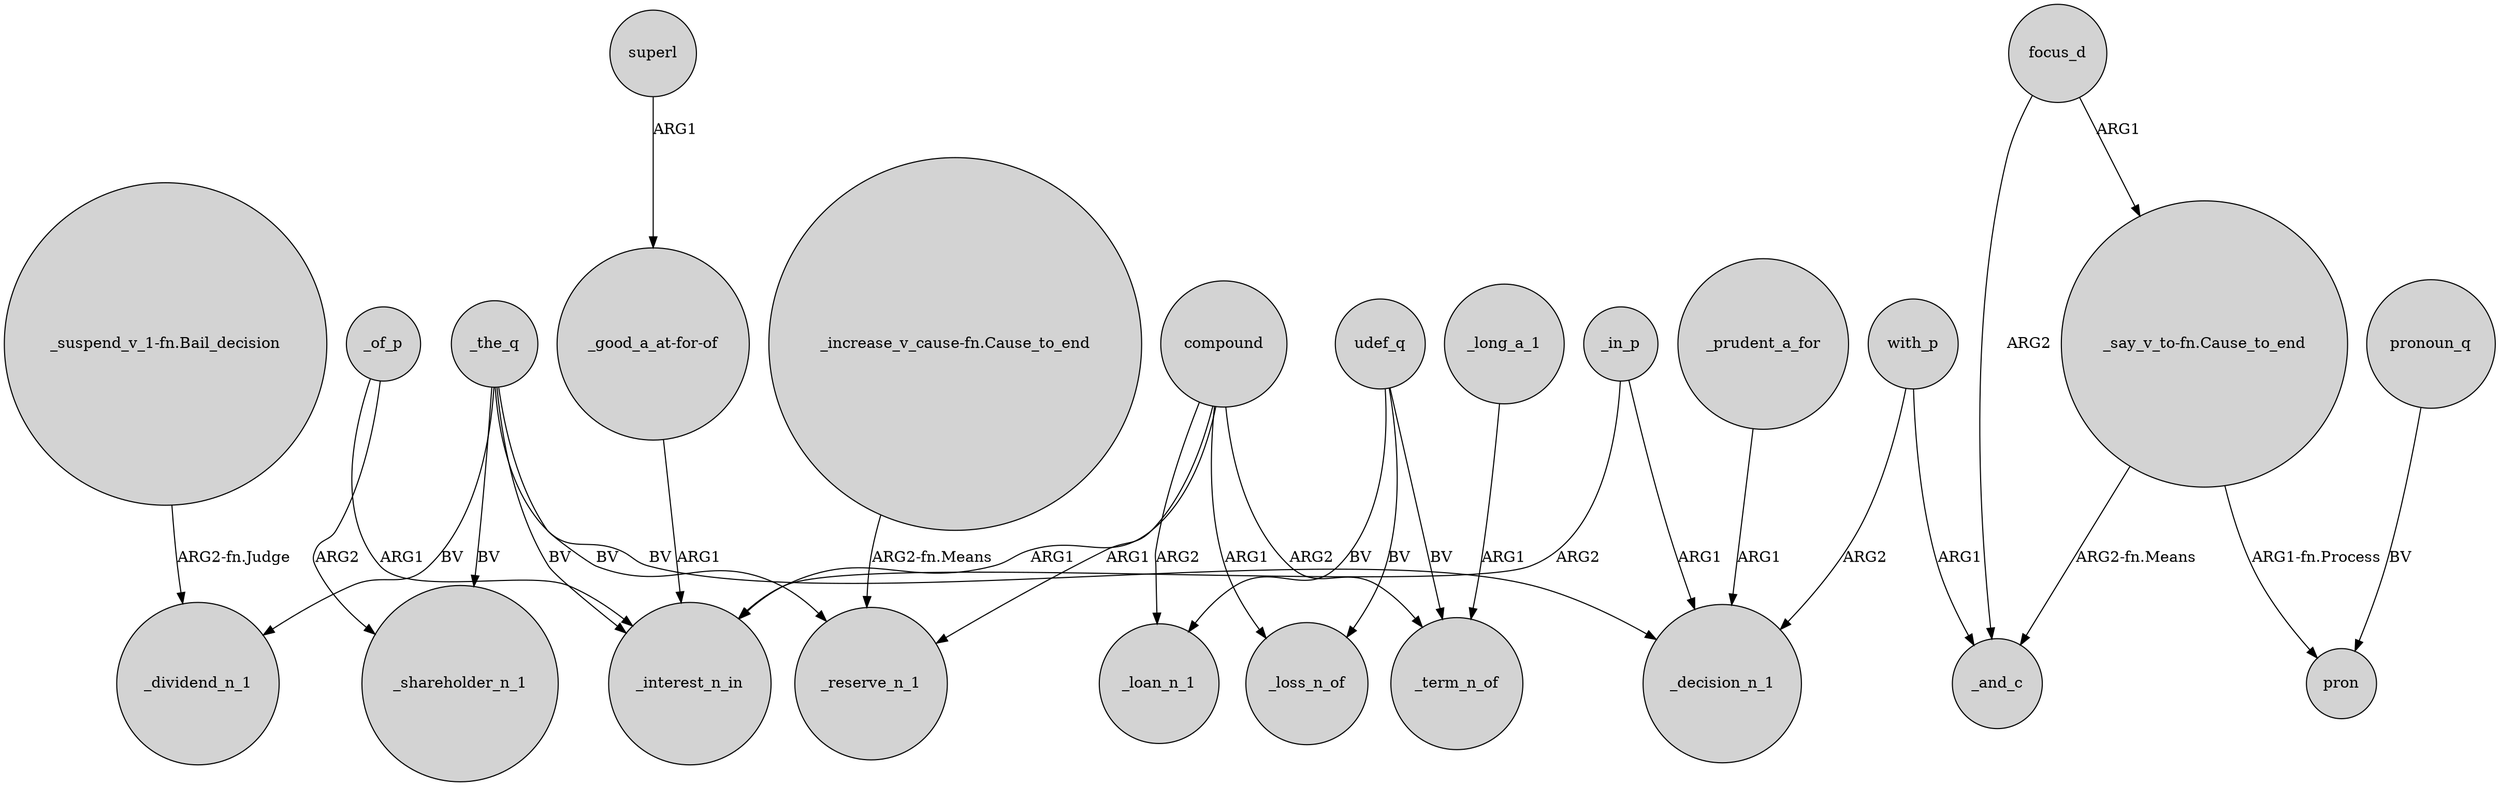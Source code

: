 digraph {
	node [shape=circle style=filled]
	superl -> "_good_a_at-for-of" [label=ARG1]
	udef_q -> _term_n_of [label=BV]
	_the_q -> _dividend_n_1 [label=BV]
	"_say_v_to-fn.Cause_to_end" -> _and_c [label="ARG2-fn.Means"]
	_the_q -> _reserve_n_1 [label=BV]
	compound -> _term_n_of [label=ARG2]
	_in_p -> _decision_n_1 [label=ARG1]
	_of_p -> _shareholder_n_1 [label=ARG2]
	focus_d -> "_say_v_to-fn.Cause_to_end" [label=ARG1]
	udef_q -> _loan_n_1 [label=BV]
	with_p -> _and_c [label=ARG1]
	compound -> _interest_n_in [label=ARG1]
	_long_a_1 -> _term_n_of [label=ARG1]
	with_p -> _decision_n_1 [label=ARG2]
	"_increase_v_cause-fn.Cause_to_end" -> _reserve_n_1 [label="ARG2-fn.Means"]
	_prudent_a_for -> _decision_n_1 [label=ARG1]
	"_say_v_to-fn.Cause_to_end" -> pron [label="ARG1-fn.Process"]
	pronoun_q -> pron [label=BV]
	compound -> _loss_n_of [label=ARG1]
	"_good_a_at-for-of" -> _interest_n_in [label=ARG1]
	_the_q -> _interest_n_in [label=BV]
	_in_p -> _interest_n_in [label=ARG2]
	udef_q -> _loss_n_of [label=BV]
	compound -> _reserve_n_1 [label=ARG1]
	_of_p -> _interest_n_in [label=ARG1]
	_the_q -> _shareholder_n_1 [label=BV]
	"_suspend_v_1-fn.Bail_decision" -> _dividend_n_1 [label="ARG2-fn.Judge"]
	_the_q -> _decision_n_1 [label=BV]
	compound -> _loan_n_1 [label=ARG2]
	focus_d -> _and_c [label=ARG2]
}
